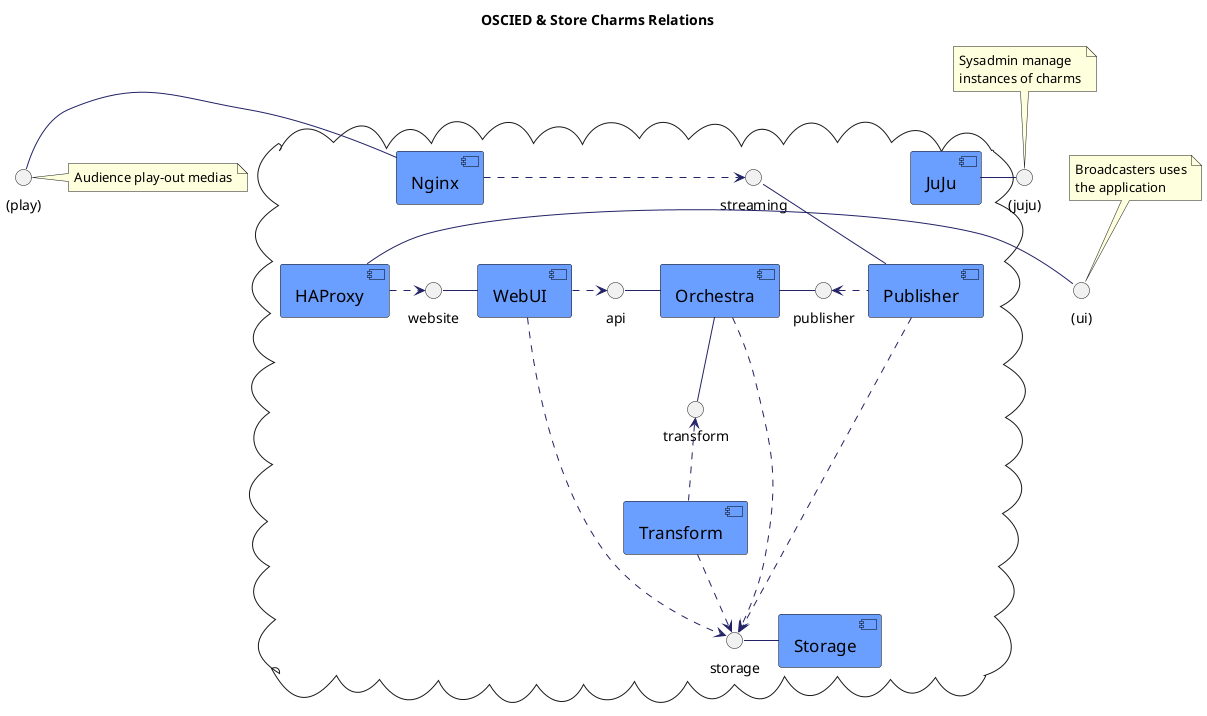 @startuml

skinparam component {
    FontColor          black
    AttributeFontColor black
    FontSize           17
    AttributeFontSize  15
    AttributeFontname  Droid Sans Mono
    BackgroundColor    #6A9EFF
    BorderColor        black
    ArrowColor         #222266
}

title OSCIED & Store Charms Relations
skinparam componentStyle uml2

interface "(ui)" as ui
interface "(play)" as stream
interface "(juju)" as juju

note right of stream : Audience play-out medias
note top of ui : Broadcasters uses\nthe application
note top of juju : Sysadmin manage\ninstances of charms

cloud {

    interface api
    interface storage
    interface streaming
    interface transform
    interface publisher
    interface website

    juju -left- [JuJu]

    ui -right- [HAProxy]
    [HAProxy] .right.> website

    website -right- [WebUI]
    [WebUI] ..> storage
    [WebUI] .right.> api

    api -right- [Orchestra]
    transform -up- [Orchestra]
    publisher -left- [Orchestra]
    [Orchestra] ..> storage

    [Transform] ..> storage
    [Transform] .up.> transform

    streaming -- [Publisher]
    [Publisher] ..> storage
    [Publisher] .left.> publisher

    stream - [Nginx]
    [Nginx] .right.> streaming

    storage - [Storage]
}

@enduml